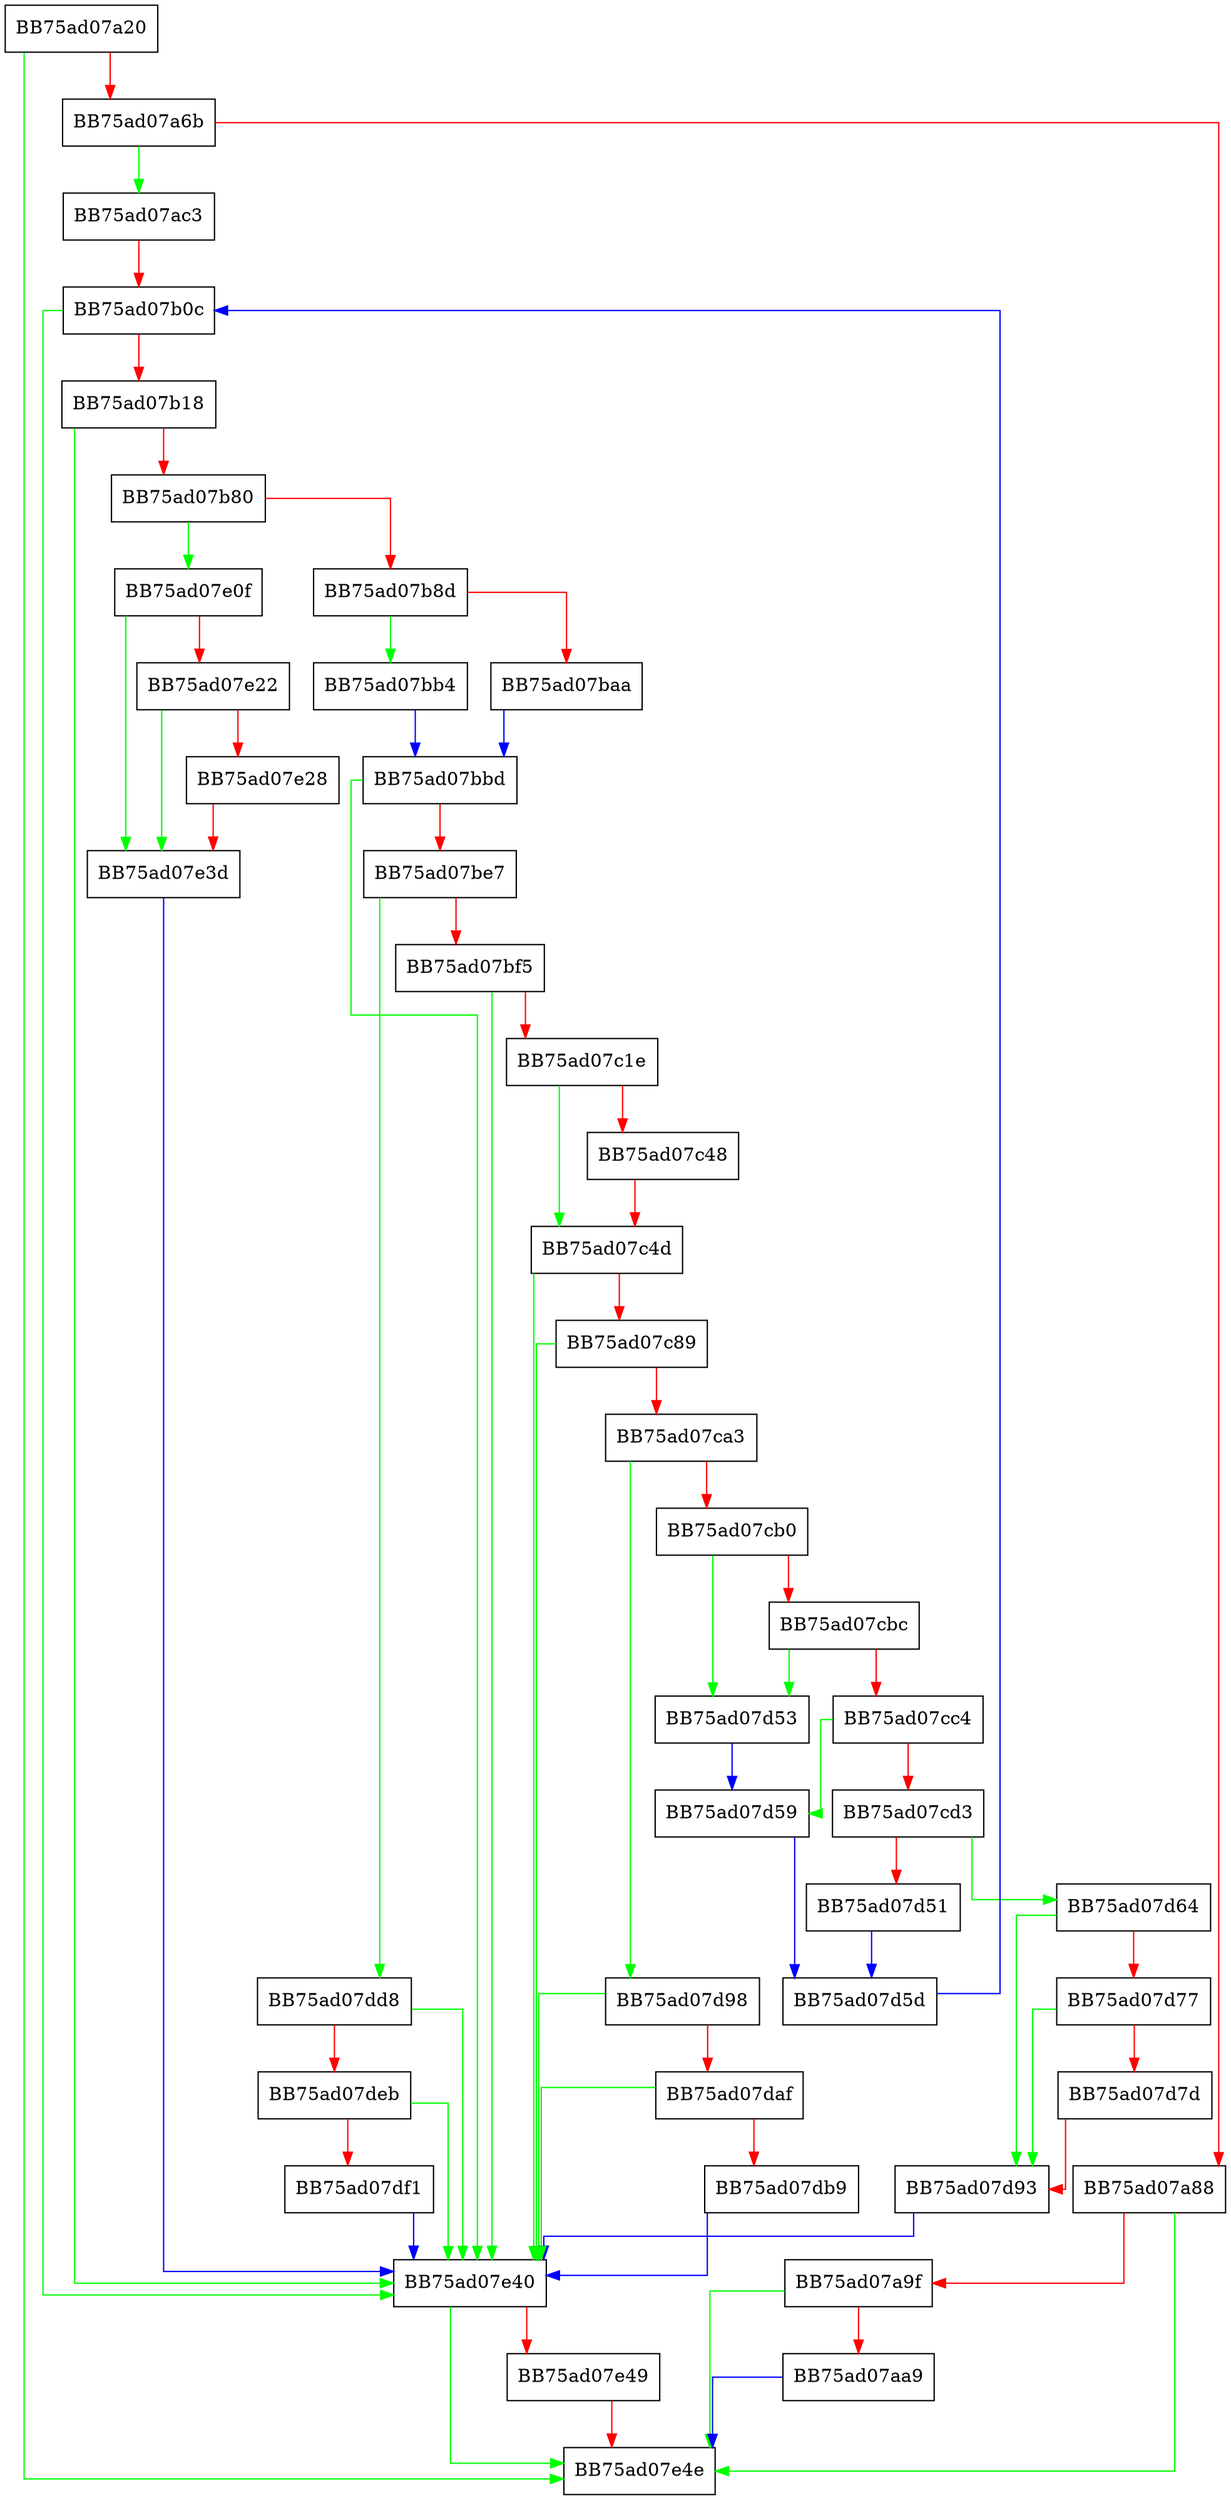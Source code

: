 digraph UncompressImage {
  node [shape="box"];
  graph [splines=ortho];
  BB75ad07a20 -> BB75ad07e4e [color="green"];
  BB75ad07a20 -> BB75ad07a6b [color="red"];
  BB75ad07a6b -> BB75ad07ac3 [color="green"];
  BB75ad07a6b -> BB75ad07a88 [color="red"];
  BB75ad07a88 -> BB75ad07e4e [color="green"];
  BB75ad07a88 -> BB75ad07a9f [color="red"];
  BB75ad07a9f -> BB75ad07e4e [color="green"];
  BB75ad07a9f -> BB75ad07aa9 [color="red"];
  BB75ad07aa9 -> BB75ad07e4e [color="blue"];
  BB75ad07ac3 -> BB75ad07b0c [color="red"];
  BB75ad07b0c -> BB75ad07e40 [color="green"];
  BB75ad07b0c -> BB75ad07b18 [color="red"];
  BB75ad07b18 -> BB75ad07e40 [color="green"];
  BB75ad07b18 -> BB75ad07b80 [color="red"];
  BB75ad07b80 -> BB75ad07e0f [color="green"];
  BB75ad07b80 -> BB75ad07b8d [color="red"];
  BB75ad07b8d -> BB75ad07bb4 [color="green"];
  BB75ad07b8d -> BB75ad07baa [color="red"];
  BB75ad07baa -> BB75ad07bbd [color="blue"];
  BB75ad07bb4 -> BB75ad07bbd [color="blue"];
  BB75ad07bbd -> BB75ad07e40 [color="green"];
  BB75ad07bbd -> BB75ad07be7 [color="red"];
  BB75ad07be7 -> BB75ad07dd8 [color="green"];
  BB75ad07be7 -> BB75ad07bf5 [color="red"];
  BB75ad07bf5 -> BB75ad07e40 [color="green"];
  BB75ad07bf5 -> BB75ad07c1e [color="red"];
  BB75ad07c1e -> BB75ad07c4d [color="green"];
  BB75ad07c1e -> BB75ad07c48 [color="red"];
  BB75ad07c48 -> BB75ad07c4d [color="red"];
  BB75ad07c4d -> BB75ad07e40 [color="green"];
  BB75ad07c4d -> BB75ad07c89 [color="red"];
  BB75ad07c89 -> BB75ad07e40 [color="green"];
  BB75ad07c89 -> BB75ad07ca3 [color="red"];
  BB75ad07ca3 -> BB75ad07d98 [color="green"];
  BB75ad07ca3 -> BB75ad07cb0 [color="red"];
  BB75ad07cb0 -> BB75ad07d53 [color="green"];
  BB75ad07cb0 -> BB75ad07cbc [color="red"];
  BB75ad07cbc -> BB75ad07d53 [color="green"];
  BB75ad07cbc -> BB75ad07cc4 [color="red"];
  BB75ad07cc4 -> BB75ad07d59 [color="green"];
  BB75ad07cc4 -> BB75ad07cd3 [color="red"];
  BB75ad07cd3 -> BB75ad07d64 [color="green"];
  BB75ad07cd3 -> BB75ad07d51 [color="red"];
  BB75ad07d51 -> BB75ad07d5d [color="blue"];
  BB75ad07d53 -> BB75ad07d59 [color="blue"];
  BB75ad07d59 -> BB75ad07d5d [color="blue"];
  BB75ad07d5d -> BB75ad07b0c [color="blue"];
  BB75ad07d64 -> BB75ad07d93 [color="green"];
  BB75ad07d64 -> BB75ad07d77 [color="red"];
  BB75ad07d77 -> BB75ad07d93 [color="green"];
  BB75ad07d77 -> BB75ad07d7d [color="red"];
  BB75ad07d7d -> BB75ad07d93 [color="red"];
  BB75ad07d93 -> BB75ad07e40 [color="blue"];
  BB75ad07d98 -> BB75ad07e40 [color="green"];
  BB75ad07d98 -> BB75ad07daf [color="red"];
  BB75ad07daf -> BB75ad07e40 [color="green"];
  BB75ad07daf -> BB75ad07db9 [color="red"];
  BB75ad07db9 -> BB75ad07e40 [color="blue"];
  BB75ad07dd8 -> BB75ad07e40 [color="green"];
  BB75ad07dd8 -> BB75ad07deb [color="red"];
  BB75ad07deb -> BB75ad07e40 [color="green"];
  BB75ad07deb -> BB75ad07df1 [color="red"];
  BB75ad07df1 -> BB75ad07e40 [color="blue"];
  BB75ad07e0f -> BB75ad07e3d [color="green"];
  BB75ad07e0f -> BB75ad07e22 [color="red"];
  BB75ad07e22 -> BB75ad07e3d [color="green"];
  BB75ad07e22 -> BB75ad07e28 [color="red"];
  BB75ad07e28 -> BB75ad07e3d [color="red"];
  BB75ad07e3d -> BB75ad07e40 [color="blue"];
  BB75ad07e40 -> BB75ad07e4e [color="green"];
  BB75ad07e40 -> BB75ad07e49 [color="red"];
  BB75ad07e49 -> BB75ad07e4e [color="red"];
}